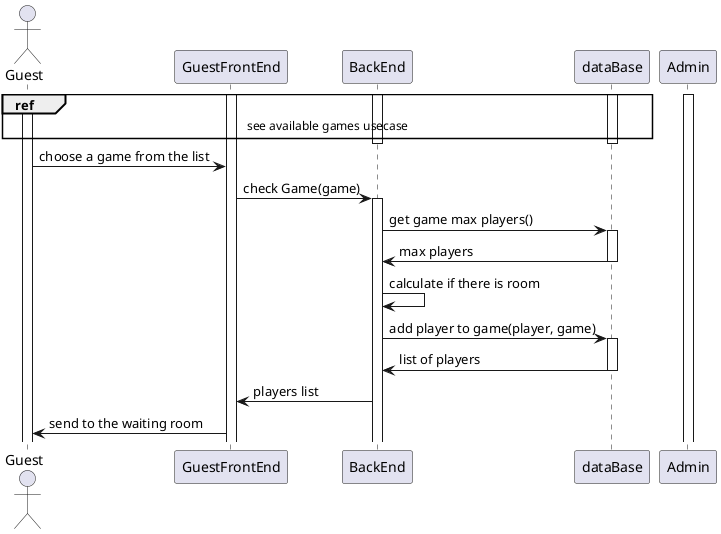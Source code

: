 @startuml
 
actor Guest

Activate Guest
Activate GuestFrontEnd
Activate BackEnd
Activate dataBase
Activate Admin
 
ref over Guest,GuestFrontEnd, BackEnd, dataBase : see available games usecase
deactivate BackEnd
deactivate dataBase
Guest -> GuestFrontEnd : choose a game from the list
GuestFrontEnd -> BackEnd : check Game(game)
Activate BackEnd
BackEnd -> dataBase : get game max players()
Activate dataBase
dataBase -> BackEnd : max players
deactivate dataBase
BackEnd -> BackEnd : calculate if there is room
BackEnd -> dataBase : add player to game(player, game)
Activate dataBase
dataBase -> BackEnd : list of players
deactivate dataBase
BackEnd -> GuestFrontEnd : players list

GuestFrontEnd -> Guest : send to the waiting room

@enduml
